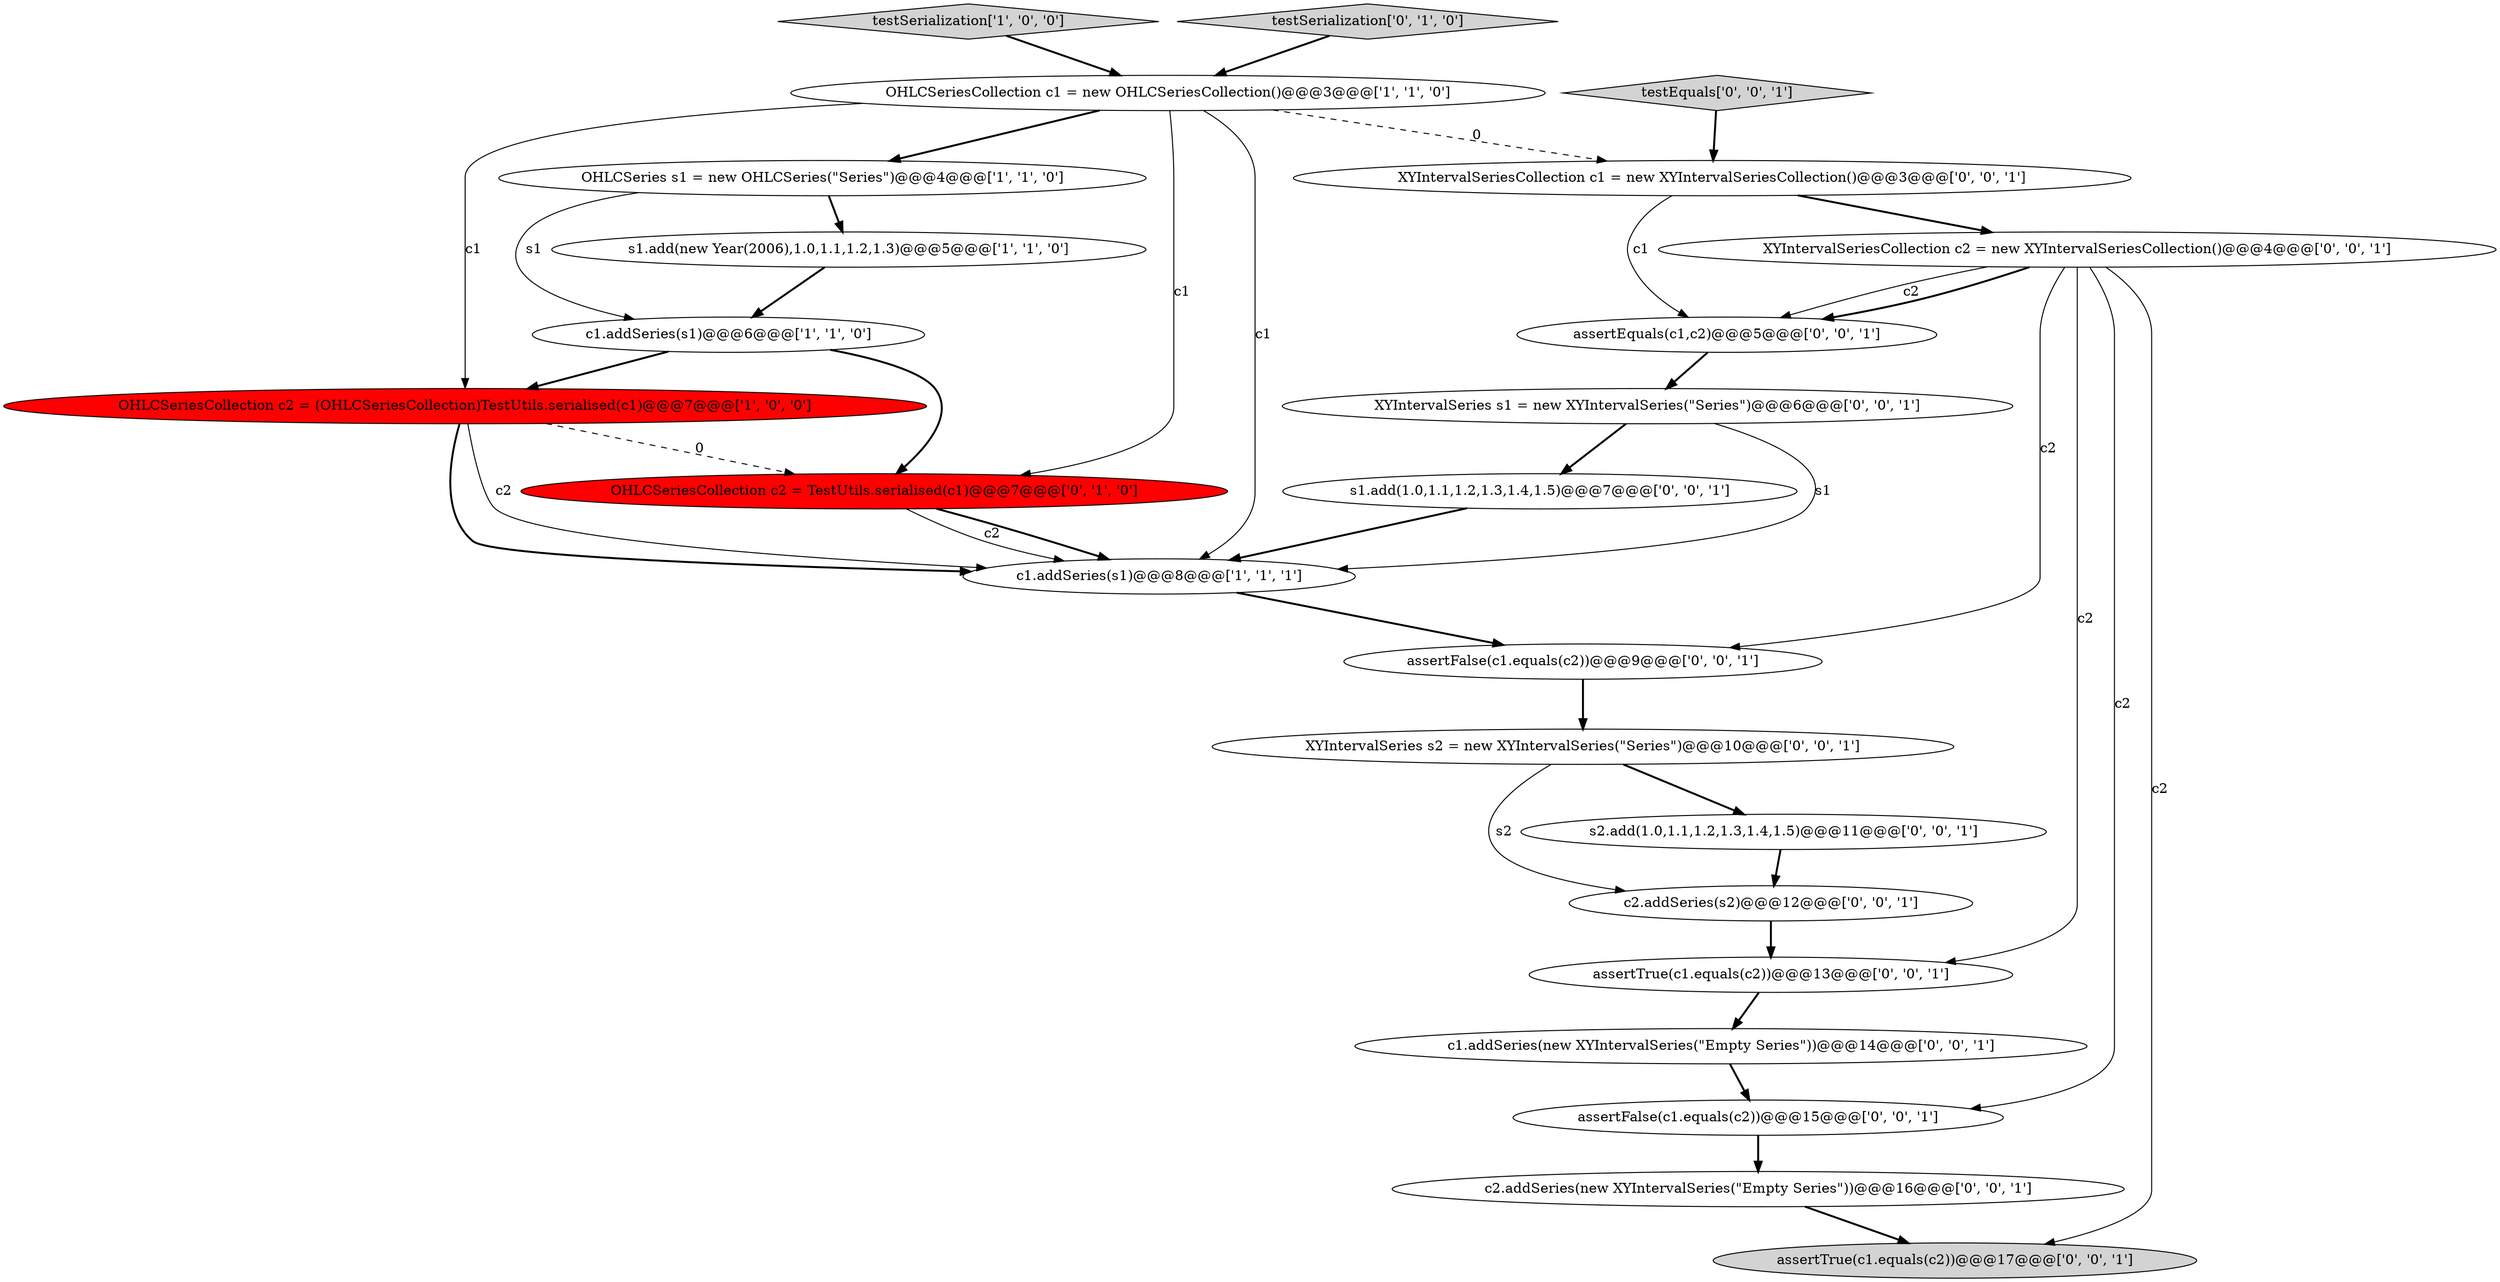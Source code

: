 digraph {
5 [style = filled, label = "OHLCSeriesCollection c1 = new OHLCSeriesCollection()@@@3@@@['1', '1', '0']", fillcolor = white, shape = ellipse image = "AAA0AAABBB1BBB"];
18 [style = filled, label = "assertFalse(c1.equals(c2))@@@9@@@['0', '0', '1']", fillcolor = white, shape = ellipse image = "AAA0AAABBB3BBB"];
23 [style = filled, label = "testEquals['0', '0', '1']", fillcolor = lightgray, shape = diamond image = "AAA0AAABBB3BBB"];
0 [style = filled, label = "testSerialization['1', '0', '0']", fillcolor = lightgray, shape = diamond image = "AAA0AAABBB1BBB"];
22 [style = filled, label = "assertFalse(c1.equals(c2))@@@15@@@['0', '0', '1']", fillcolor = white, shape = ellipse image = "AAA0AAABBB3BBB"];
3 [style = filled, label = "s1.add(new Year(2006),1.0,1.1,1.2,1.3)@@@5@@@['1', '1', '0']", fillcolor = white, shape = ellipse image = "AAA0AAABBB1BBB"];
4 [style = filled, label = "OHLCSeries s1 = new OHLCSeries(\"Series\")@@@4@@@['1', '1', '0']", fillcolor = white, shape = ellipse image = "AAA0AAABBB1BBB"];
13 [style = filled, label = "XYIntervalSeries s2 = new XYIntervalSeries(\"Series\")@@@10@@@['0', '0', '1']", fillcolor = white, shape = ellipse image = "AAA0AAABBB3BBB"];
21 [style = filled, label = "c1.addSeries(new XYIntervalSeries(\"Empty Series\"))@@@14@@@['0', '0', '1']", fillcolor = white, shape = ellipse image = "AAA0AAABBB3BBB"];
16 [style = filled, label = "c2.addSeries(new XYIntervalSeries(\"Empty Series\"))@@@16@@@['0', '0', '1']", fillcolor = white, shape = ellipse image = "AAA0AAABBB3BBB"];
7 [style = filled, label = "OHLCSeriesCollection c2 = TestUtils.serialised(c1)@@@7@@@['0', '1', '0']", fillcolor = red, shape = ellipse image = "AAA1AAABBB2BBB"];
6 [style = filled, label = "c1.addSeries(s1)@@@6@@@['1', '1', '0']", fillcolor = white, shape = ellipse image = "AAA0AAABBB1BBB"];
17 [style = filled, label = "XYIntervalSeriesCollection c2 = new XYIntervalSeriesCollection()@@@4@@@['0', '0', '1']", fillcolor = white, shape = ellipse image = "AAA0AAABBB3BBB"];
20 [style = filled, label = "XYIntervalSeries s1 = new XYIntervalSeries(\"Series\")@@@6@@@['0', '0', '1']", fillcolor = white, shape = ellipse image = "AAA0AAABBB3BBB"];
19 [style = filled, label = "c2.addSeries(s2)@@@12@@@['0', '0', '1']", fillcolor = white, shape = ellipse image = "AAA0AAABBB3BBB"];
12 [style = filled, label = "assertTrue(c1.equals(c2))@@@17@@@['0', '0', '1']", fillcolor = lightgray, shape = ellipse image = "AAA0AAABBB3BBB"];
11 [style = filled, label = "s1.add(1.0,1.1,1.2,1.3,1.4,1.5)@@@7@@@['0', '0', '1']", fillcolor = white, shape = ellipse image = "AAA0AAABBB3BBB"];
9 [style = filled, label = "s2.add(1.0,1.1,1.2,1.3,1.4,1.5)@@@11@@@['0', '0', '1']", fillcolor = white, shape = ellipse image = "AAA0AAABBB3BBB"];
10 [style = filled, label = "XYIntervalSeriesCollection c1 = new XYIntervalSeriesCollection()@@@3@@@['0', '0', '1']", fillcolor = white, shape = ellipse image = "AAA0AAABBB3BBB"];
1 [style = filled, label = "OHLCSeriesCollection c2 = (OHLCSeriesCollection)TestUtils.serialised(c1)@@@7@@@['1', '0', '0']", fillcolor = red, shape = ellipse image = "AAA1AAABBB1BBB"];
14 [style = filled, label = "assertTrue(c1.equals(c2))@@@13@@@['0', '0', '1']", fillcolor = white, shape = ellipse image = "AAA0AAABBB3BBB"];
8 [style = filled, label = "testSerialization['0', '1', '0']", fillcolor = lightgray, shape = diamond image = "AAA0AAABBB2BBB"];
2 [style = filled, label = "c1.addSeries(s1)@@@8@@@['1', '1', '1']", fillcolor = white, shape = ellipse image = "AAA0AAABBB1BBB"];
15 [style = filled, label = "assertEquals(c1,c2)@@@5@@@['0', '0', '1']", fillcolor = white, shape = ellipse image = "AAA0AAABBB3BBB"];
17->12 [style = solid, label="c2"];
4->3 [style = bold, label=""];
22->16 [style = bold, label=""];
17->18 [style = solid, label="c2"];
3->6 [style = bold, label=""];
2->18 [style = bold, label=""];
10->17 [style = bold, label=""];
13->19 [style = solid, label="s2"];
10->15 [style = solid, label="c1"];
11->2 [style = bold, label=""];
5->2 [style = solid, label="c1"];
17->14 [style = solid, label="c2"];
6->1 [style = bold, label=""];
20->2 [style = solid, label="s1"];
19->14 [style = bold, label=""];
8->5 [style = bold, label=""];
5->10 [style = dashed, label="0"];
21->22 [style = bold, label=""];
7->2 [style = solid, label="c2"];
7->2 [style = bold, label=""];
15->20 [style = bold, label=""];
17->15 [style = solid, label="c2"];
4->6 [style = solid, label="s1"];
5->4 [style = bold, label=""];
5->1 [style = solid, label="c1"];
17->22 [style = solid, label="c2"];
17->15 [style = bold, label=""];
18->13 [style = bold, label=""];
23->10 [style = bold, label=""];
9->19 [style = bold, label=""];
1->2 [style = bold, label=""];
13->9 [style = bold, label=""];
1->7 [style = dashed, label="0"];
6->7 [style = bold, label=""];
5->7 [style = solid, label="c1"];
16->12 [style = bold, label=""];
14->21 [style = bold, label=""];
1->2 [style = solid, label="c2"];
0->5 [style = bold, label=""];
20->11 [style = bold, label=""];
}
